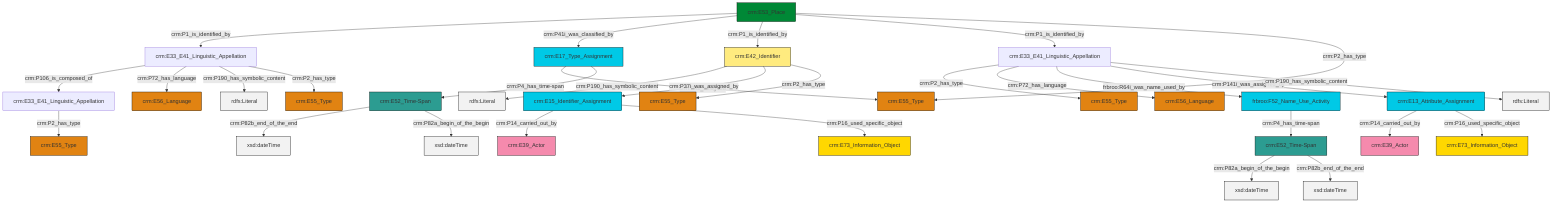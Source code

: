 graph TD
classDef Literal fill:#f2f2f2,stroke:#000000;
classDef CRM_Entity fill:#FFFFFF,stroke:#000000;
classDef Temporal_Entity fill:#00C9E6, stroke:#000000;
classDef Type fill:#E18312, stroke:#000000;
classDef Time-Span fill:#2C9C91, stroke:#000000;
classDef Appellation fill:#FFEB7F, stroke:#000000;
classDef Place fill:#008836, stroke:#000000;
classDef Persistent_Item fill:#B266B2, stroke:#000000;
classDef Conceptual_Object fill:#FFD700, stroke:#000000;
classDef Physical_Thing fill:#D2B48C, stroke:#000000;
classDef Actor fill:#f58aad, stroke:#000000;
classDef PC_Classes fill:#4ce600, stroke:#000000;
classDef Multi fill:#cccccc,stroke:#000000;

2["crm:E17_Type_Assignment"]:::Temporal_Entity -->|crm:P42_assigned| 3["crm:E55_Type"]:::Type
6["crm:E33_E41_Linguistic_Appellation"]:::Default -->|crm:P2_has_type| 7["crm:E55_Type"]:::Type
8["crm:E53_Place"]:::Place -->|crm:P1_is_identified_by| 9["crm:E33_E41_Linguistic_Appellation"]:::Default
12["crm:E13_Attribute_Assignment"]:::Temporal_Entity -->|crm:P14_carried_out_by| 13["crm:E39_Actor"]:::Actor
2["crm:E17_Type_Assignment"]:::Temporal_Entity -->|crm:P4_has_time-span| 16["crm:E52_Time-Span"]:::Time-Span
4["crm:E15_Identifier_Assignment"]:::Temporal_Entity -->|crm:P14_carried_out_by| 19["crm:E39_Actor"]:::Actor
8["crm:E53_Place"]:::Place -->|crm:P41i_was_classified_by| 2["crm:E17_Type_Assignment"]:::Temporal_Entity
9["crm:E33_E41_Linguistic_Appellation"]:::Default -->|crm:P106_is_composed_of| 20["crm:E33_E41_Linguistic_Appellation"]:::Default
14["crm:E52_Time-Span"]:::Time-Span -->|crm:P82a_begin_of_the_begin| 24[xsd:dateTime]:::Literal
16["crm:E52_Time-Span"]:::Time-Span -->|crm:P82b_end_of_the_end| 25[xsd:dateTime]:::Literal
8["crm:E53_Place"]:::Place -->|crm:P1_is_identified_by| 32["crm:E42_Identifier"]:::Appellation
32["crm:E42_Identifier"]:::Appellation -->|crm:P190_has_symbolic_content| 33[rdfs:Literal]:::Literal
9["crm:E33_E41_Linguistic_Appellation"]:::Default -->|crm:P72_has_language| 30["crm:E56_Language"]:::Type
6["crm:E33_E41_Linguistic_Appellation"]:::Default -->|crm:P72_has_language| 21["crm:E56_Language"]:::Type
32["crm:E42_Identifier"]:::Appellation -->|crm:P37i_was_assigned_by| 4["crm:E15_Identifier_Assignment"]:::Temporal_Entity
6["crm:E33_E41_Linguistic_Appellation"]:::Default -->|frbroo:R64i_was_name_used_by| 28["frbroo:F52_Name_Use_Activity"]:::Temporal_Entity
9["crm:E33_E41_Linguistic_Appellation"]:::Default -->|crm:P190_has_symbolic_content| 36[rdfs:Literal]:::Literal
4["crm:E15_Identifier_Assignment"]:::Temporal_Entity -->|crm:P16_used_specific_object| 38["crm:E73_Information_Object"]:::Conceptual_Object
8["crm:E53_Place"]:::Place -->|crm:P1_is_identified_by| 6["crm:E33_E41_Linguistic_Appellation"]:::Default
28["frbroo:F52_Name_Use_Activity"]:::Temporal_Entity -->|crm:P4_has_time-span| 14["crm:E52_Time-Span"]:::Time-Span
6["crm:E33_E41_Linguistic_Appellation"]:::Default -->|crm:P141i_was_assigned_by| 12["crm:E13_Attribute_Assignment"]:::Temporal_Entity
8["crm:E53_Place"]:::Place -->|crm:P2_has_type| 3["crm:E55_Type"]:::Type
9["crm:E33_E41_Linguistic_Appellation"]:::Default -->|crm:P2_has_type| 0["crm:E55_Type"]:::Type
32["crm:E42_Identifier"]:::Appellation -->|crm:P2_has_type| 42["crm:E55_Type"]:::Type
6["crm:E33_E41_Linguistic_Appellation"]:::Default -->|crm:P190_has_symbolic_content| 47[rdfs:Literal]:::Literal
20["crm:E33_E41_Linguistic_Appellation"]:::Default -->|crm:P2_has_type| 10["crm:E55_Type"]:::Type
14["crm:E52_Time-Span"]:::Time-Span -->|crm:P82b_end_of_the_end| 48[xsd:dateTime]:::Literal
16["crm:E52_Time-Span"]:::Time-Span -->|crm:P82a_begin_of_the_begin| 49[xsd:dateTime]:::Literal
12["crm:E13_Attribute_Assignment"]:::Temporal_Entity -->|crm:P16_used_specific_object| 50["crm:E73_Information_Object"]:::Conceptual_Object